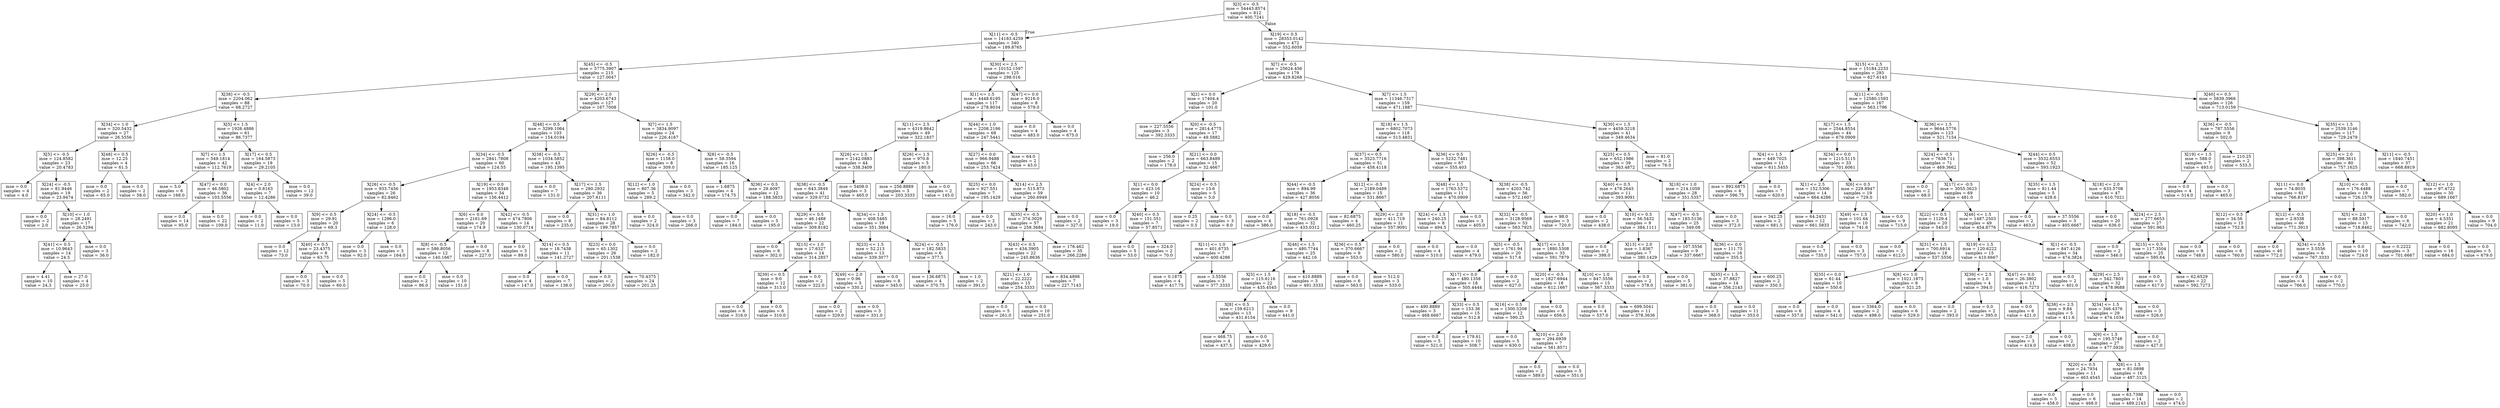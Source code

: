 digraph Tree {
node [shape=box] ;
0 [label="X[3] <= -0.5\nmse = 54443.8574\nsamples = 812\nvalue = 400.7241"] ;
1 [label="X[11] <= -0.5\nmse = 14183.4259\nsamples = 340\nvalue = 189.8765"] ;
0 -> 1 [labeldistance=2.5, labelangle=45, headlabel="True"] ;
2 [label="X[45] <= -0.5\nmse = 5775.3907\nsamples = 215\nvalue = 127.0047"] ;
1 -> 2 ;
3 [label="X[38] <= -0.5\nmse = 2204.062\nsamples = 88\nvalue = 68.2727"] ;
2 -> 3 ;
4 [label="X[34] <= 1.0\nmse = 320.5432\nsamples = 27\nvalue = 26.5556"] ;
3 -> 4 ;
5 [label="X[5] <= -0.5\nmse = 124.8582\nsamples = 23\nvalue = 20.4783"] ;
4 -> 5 ;
6 [label="mse = 0.0\nsamples = 4\nvalue = 4.0"] ;
5 -> 6 ;
7 [label="X[24] <= -0.5\nmse = 81.9446\nsamples = 19\nvalue = 23.9474"] ;
5 -> 7 ;
8 [label="mse = 0.0\nsamples = 2\nvalue = 2.0"] ;
7 -> 8 ;
9 [label="X[10] <= 1.0\nmse = 28.2491\nsamples = 17\nvalue = 26.5294"] ;
7 -> 9 ;
10 [label="X[41] <= 0.5\nmse = 10.9643\nsamples = 14\nvalue = 24.5"] ;
9 -> 10 ;
11 [label="mse = 4.41\nsamples = 10\nvalue = 24.3"] ;
10 -> 11 ;
12 [label="mse = 27.0\nsamples = 4\nvalue = 25.0"] ;
10 -> 12 ;
13 [label="mse = 0.0\nsamples = 3\nvalue = 36.0"] ;
9 -> 13 ;
14 [label="X[48] <= 0.5\nmse = 12.25\nsamples = 4\nvalue = 61.5"] ;
4 -> 14 ;
15 [label="mse = 0.0\nsamples = 2\nvalue = 65.0"] ;
14 -> 15 ;
16 [label="mse = 0.0\nsamples = 2\nvalue = 58.0"] ;
14 -> 16 ;
17 [label="X[5] <= 1.5\nmse = 1926.4886\nsamples = 61\nvalue = 86.7377"] ;
3 -> 17 ;
18 [label="X[7] <= 1.5\nmse = 549.1814\nsamples = 42\nvalue = 112.7619"] ;
17 -> 18 ;
19 [label="mse = 5.0\nsamples = 6\nvalue = 168.0"] ;
18 -> 19 ;
20 [label="X[47] <= 0.0\nmse = 46.5802\nsamples = 36\nvalue = 103.5556"] ;
18 -> 20 ;
21 [label="mse = 0.0\nsamples = 14\nvalue = 95.0"] ;
20 -> 21 ;
22 [label="mse = 0.0\nsamples = 22\nvalue = 109.0"] ;
20 -> 22 ;
23 [label="X[17] <= 0.5\nmse = 164.5873\nsamples = 19\nvalue = 29.2105"] ;
17 -> 23 ;
24 [label="X[4] <= 2.0\nmse = 0.8163\nsamples = 7\nvalue = 12.4286"] ;
23 -> 24 ;
25 [label="mse = 0.0\nsamples = 2\nvalue = 11.0"] ;
24 -> 25 ;
26 [label="mse = 0.0\nsamples = 5\nvalue = 13.0"] ;
24 -> 26 ;
27 [label="mse = 0.0\nsamples = 12\nvalue = 39.0"] ;
23 -> 27 ;
28 [label="X[29] <= 2.0\nmse = 4203.6743\nsamples = 127\nvalue = 167.7008"] ;
2 -> 28 ;
29 [label="X[48] <= 0.5\nmse = 3299.1064\nsamples = 103\nvalue = 154.0194"] ;
28 -> 29 ;
30 [label="X[34] <= -0.5\nmse = 2841.7808\nsamples = 60\nvalue = 124.55"] ;
29 -> 30 ;
31 [label="X[26] <= -0.5\nmse = 933.7456\nsamples = 26\nvalue = 82.8462"] ;
30 -> 31 ;
32 [label="X[9] <= 0.5\nmse = 29.91\nsamples = 20\nvalue = 69.3"] ;
31 -> 32 ;
33 [label="mse = 0.0\nsamples = 12\nvalue = 73.0"] ;
32 -> 33 ;
34 [label="X[40] <= 0.5\nmse = 23.4375\nsamples = 8\nvalue = 63.75"] ;
32 -> 34 ;
35 [label="mse = 0.0\nsamples = 3\nvalue = 70.0"] ;
34 -> 35 ;
36 [label="mse = 0.0\nsamples = 5\nvalue = 60.0"] ;
34 -> 36 ;
37 [label="X[24] <= -0.5\nmse = 1296.0\nsamples = 6\nvalue = 128.0"] ;
31 -> 37 ;
38 [label="mse = 0.0\nsamples = 3\nvalue = 92.0"] ;
37 -> 38 ;
39 [label="mse = 0.0\nsamples = 3\nvalue = 164.0"] ;
37 -> 39 ;
40 [label="X[19] <= 0.0\nmse = 1953.8348\nsamples = 34\nvalue = 156.4412"] ;
30 -> 40 ;
41 [label="X[6] <= 0.0\nmse = 2161.69\nsamples = 20\nvalue = 174.9"] ;
40 -> 41 ;
42 [label="X[8] <= -0.5\nmse = 586.8056\nsamples = 12\nvalue = 140.1667"] ;
41 -> 42 ;
43 [label="mse = 0.0\nsamples = 2\nvalue = 86.0"] ;
42 -> 43 ;
44 [label="mse = 0.0\nsamples = 10\nvalue = 151.0"] ;
42 -> 44 ;
45 [label="mse = 0.0\nsamples = 8\nvalue = 227.0"] ;
41 -> 45 ;
46 [label="X[42] <= -0.5\nmse = 474.7806\nsamples = 14\nvalue = 130.0714"] ;
40 -> 46 ;
47 [label="mse = 0.0\nsamples = 3\nvalue = 89.0"] ;
46 -> 47 ;
48 [label="X[14] <= 0.5\nmse = 18.7438\nsamples = 11\nvalue = 141.2727"] ;
46 -> 48 ;
49 [label="mse = 0.0\nsamples = 4\nvalue = 147.0"] ;
48 -> 49 ;
50 [label="mse = 0.0\nsamples = 7\nvalue = 138.0"] ;
48 -> 50 ;
51 [label="X[38] <= -0.5\nmse = 1034.5852\nsamples = 43\nvalue = 195.1395"] ;
29 -> 51 ;
52 [label="mse = 0.0\nsamples = 7\nvalue = 131.0"] ;
51 -> 52 ;
53 [label="X[17] <= 1.5\nmse = 280.2932\nsamples = 36\nvalue = 207.6111"] ;
51 -> 53 ;
54 [label="mse = 0.0\nsamples = 8\nvalue = 235.0"] ;
53 -> 54 ;
55 [label="X[31] <= 1.0\nmse = 84.8112\nsamples = 28\nvalue = 199.7857"] ;
53 -> 55 ;
56 [label="X[23] <= 0.0\nmse = 65.1302\nsamples = 26\nvalue = 201.1538"] ;
55 -> 56 ;
57 [label="mse = 0.0\nsamples = 2\nvalue = 200.0"] ;
56 -> 57 ;
58 [label="mse = 70.4375\nsamples = 24\nvalue = 201.25"] ;
56 -> 58 ;
59 [label="mse = 0.0\nsamples = 2\nvalue = 182.0"] ;
55 -> 59 ;
60 [label="X[7] <= 1.5\nmse = 3834.9097\nsamples = 24\nvalue = 226.4167"] ;
28 -> 60 ;
61 [label="X[26] <= -0.5\nmse = 1158.0\nsamples = 8\nvalue = 309.0"] ;
60 -> 61 ;
62 [label="X[12] <= 1.0\nmse = 807.36\nsamples = 5\nvalue = 289.2"] ;
61 -> 62 ;
63 [label="mse = 0.0\nsamples = 2\nvalue = 324.0"] ;
62 -> 63 ;
64 [label="mse = 0.0\nsamples = 3\nvalue = 266.0"] ;
62 -> 64 ;
65 [label="mse = 0.0\nsamples = 3\nvalue = 342.0"] ;
61 -> 65 ;
66 [label="X[8] <= -0.5\nmse = 58.3594\nsamples = 16\nvalue = 185.125"] ;
60 -> 66 ;
67 [label="mse = 1.6875\nsamples = 4\nvalue = 174.75"] ;
66 -> 67 ;
68 [label="X[36] <= 0.5\nmse = 29.4097\nsamples = 12\nvalue = 188.5833"] ;
66 -> 68 ;
69 [label="mse = 0.0\nsamples = 7\nvalue = 184.0"] ;
68 -> 69 ;
70 [label="mse = 0.0\nsamples = 5\nvalue = 195.0"] ;
68 -> 70 ;
71 [label="X[30] <= 2.5\nmse = 10152.1597\nsamples = 125\nvalue = 298.016"] ;
1 -> 71 ;
72 [label="X[1] <= 1.5\nmse = 4448.6195\nsamples = 117\nvalue = 278.8034"] ;
71 -> 72 ;
73 [label="X[11] <= 2.5\nmse = 4319.8642\nsamples = 49\nvalue = 322.1837"] ;
72 -> 73 ;
74 [label="X[26] <= 1.5\nmse = 2142.0883\nsamples = 44\nvalue = 338.3409"] ;
73 -> 74 ;
75 [label="X[38] <= -0.5\nmse = 643.3849\nsamples = 41\nvalue = 329.0732"] ;
74 -> 75 ;
76 [label="X[29] <= 0.5\nmse = 46.1488\nsamples = 22\nvalue = 309.8182"] ;
75 -> 76 ;
77 [label="mse = 0.0\nsamples = 8\nvalue = 302.0"] ;
76 -> 77 ;
78 [label="X[13] <= 1.0\nmse = 17.6327\nsamples = 14\nvalue = 314.2857"] ;
76 -> 78 ;
79 [label="X[39] <= 0.5\nmse = 9.0\nsamples = 12\nvalue = 313.0"] ;
78 -> 79 ;
80 [label="mse = 0.0\nsamples = 6\nvalue = 316.0"] ;
79 -> 80 ;
81 [label="mse = 0.0\nsamples = 6\nvalue = 310.0"] ;
79 -> 81 ;
82 [label="mse = 0.0\nsamples = 2\nvalue = 322.0"] ;
78 -> 82 ;
83 [label="X[34] <= 1.5\nmse = 408.5485\nsamples = 19\nvalue = 351.3684"] ;
75 -> 83 ;
84 [label="X[23] <= 1.5\nmse = 52.213\nsamples = 13\nvalue = 339.3077"] ;
83 -> 84 ;
85 [label="X[49] <= 2.0\nmse = 0.96\nsamples = 5\nvalue = 330.2"] ;
84 -> 85 ;
86 [label="mse = 0.0\nsamples = 2\nvalue = 329.0"] ;
85 -> 86 ;
87 [label="mse = 0.0\nsamples = 3\nvalue = 331.0"] ;
85 -> 87 ;
88 [label="mse = 0.0\nsamples = 8\nvalue = 345.0"] ;
84 -> 88 ;
89 [label="X[24] <= -0.5\nmse = 182.5833\nsamples = 6\nvalue = 377.5"] ;
83 -> 89 ;
90 [label="mse = 136.6875\nsamples = 4\nvalue = 370.75"] ;
89 -> 90 ;
91 [label="mse = 1.0\nsamples = 2\nvalue = 391.0"] ;
89 -> 91 ;
92 [label="mse = 5408.0\nsamples = 3\nvalue = 465.0"] ;
74 -> 92 ;
93 [label="X[26] <= 1.5\nmse = 970.8\nsamples = 5\nvalue = 180.0"] ;
73 -> 93 ;
94 [label="mse = 256.8889\nsamples = 3\nvalue = 203.3333"] ;
93 -> 94 ;
95 [label="mse = 0.0\nsamples = 2\nvalue = 145.0"] ;
93 -> 95 ;
96 [label="X[44] <= 1.0\nmse = 2208.2186\nsamples = 68\nvalue = 247.5441"] ;
72 -> 96 ;
97 [label="X[27] <= 0.0\nmse = 966.9488\nsamples = 66\nvalue = 253.7424"] ;
96 -> 97 ;
98 [label="X[25] <= 0.0\nmse = 927.551\nsamples = 7\nvalue = 195.1429"] ;
97 -> 98 ;
99 [label="mse = 16.0\nsamples = 5\nvalue = 176.0"] ;
98 -> 99 ;
100 [label="mse = 0.0\nsamples = 2\nvalue = 243.0"] ;
98 -> 100 ;
101 [label="X[14] <= 2.5\nmse = 515.873\nsamples = 59\nvalue = 260.6949"] ;
97 -> 101 ;
102 [label="X[35] <= -0.5\nmse = 374.3029\nsamples = 57\nvalue = 258.3684"] ;
101 -> 102 ;
103 [label="X[43] <= 0.5\nmse = 434.3905\nsamples = 22\nvalue = 245.8636"] ;
102 -> 103 ;
104 [label="X[21] <= 1.0\nmse = 22.2222\nsamples = 15\nvalue = 254.3333"] ;
103 -> 104 ;
105 [label="mse = 0.0\nsamples = 5\nvalue = 261.0"] ;
104 -> 105 ;
106 [label="mse = 0.0\nsamples = 10\nvalue = 251.0"] ;
104 -> 106 ;
107 [label="mse = 834.4898\nsamples = 7\nvalue = 227.7143"] ;
103 -> 107 ;
108 [label="mse = 176.462\nsamples = 35\nvalue = 266.2286"] ;
102 -> 108 ;
109 [label="mse = 0.0\nsamples = 2\nvalue = 327.0"] ;
101 -> 109 ;
110 [label="mse = 64.0\nsamples = 2\nvalue = 43.0"] ;
96 -> 110 ;
111 [label="X[47] <= 0.0\nmse = 9216.0\nsamples = 8\nvalue = 579.0"] ;
71 -> 111 ;
112 [label="mse = 0.0\nsamples = 4\nvalue = 483.0"] ;
111 -> 112 ;
113 [label="mse = 0.0\nsamples = 4\nvalue = 675.0"] ;
111 -> 113 ;
114 [label="X[19] <= 0.5\nmse = 28353.0142\nsamples = 472\nvalue = 552.6059"] ;
0 -> 114 [labeldistance=2.5, labelangle=-45, headlabel="False"] ;
115 [label="X[7] <= -0.5\nmse = 25624.456\nsamples = 179\nvalue = 429.8268"] ;
114 -> 115 ;
116 [label="X[2] <= 0.0\nmse = 17404.4\nsamples = 20\nvalue = 101.0"] ;
115 -> 116 ;
117 [label="mse = 227.5556\nsamples = 3\nvalue = 392.3333"] ;
116 -> 117 ;
118 [label="X[0] <= -0.5\nmse = 2814.4775\nsamples = 17\nvalue = 49.5882"] ;
116 -> 118 ;
119 [label="mse = 256.0\nsamples = 2\nvalue = 178.0"] ;
118 -> 119 ;
120 [label="X[21] <= 0.0\nmse = 663.8489\nsamples = 15\nvalue = 32.4667"] ;
118 -> 120 ;
121 [label="X[1] <= 0.0\nmse = 423.16\nsamples = 10\nvalue = 46.2"] ;
120 -> 121 ;
122 [label="mse = 0.0\nsamples = 3\nvalue = 19.0"] ;
121 -> 122 ;
123 [label="X[40] <= 0.5\nmse = 151.551\nsamples = 7\nvalue = 57.8571"] ;
121 -> 123 ;
124 [label="mse = 0.0\nsamples = 5\nvalue = 53.0"] ;
123 -> 124 ;
125 [label="mse = 324.0\nsamples = 2\nvalue = 70.0"] ;
123 -> 125 ;
126 [label="X[24] <= 0.5\nmse = 13.6\nsamples = 5\nvalue = 5.0"] ;
120 -> 126 ;
127 [label="mse = 0.25\nsamples = 2\nvalue = 0.5"] ;
126 -> 127 ;
128 [label="mse = 0.0\nsamples = 3\nvalue = 8.0"] ;
126 -> 128 ;
129 [label="X[7] <= 1.5\nmse = 11346.7317\nsamples = 159\nvalue = 471.1887"] ;
115 -> 129 ;
130 [label="X[18] <= 1.5\nmse = 6802.7073\nsamples = 118\nvalue = 513.4831"] ;
129 -> 130 ;
131 [label="X[37] <= 0.5\nmse = 3523.7716\nsamples = 51\nvalue = 458.4118"] ;
130 -> 131 ;
132 [label="X[44] <= -0.5\nmse = 894.99\nsamples = 36\nvalue = 427.8056"] ;
131 -> 132 ;
133 [label="mse = 0.0\nsamples = 4\nvalue = 386.0"] ;
132 -> 133 ;
134 [label="X[18] <= -0.5\nmse = 761.0928\nsamples = 32\nvalue = 433.0312"] ;
132 -> 134 ;
135 [label="X[11] <= 1.0\nmse = 401.6735\nsamples = 7\nvalue = 400.4286"] ;
134 -> 135 ;
136 [label="mse = 0.1875\nsamples = 4\nvalue = 417.75"] ;
135 -> 136 ;
137 [label="mse = 3.5556\nsamples = 3\nvalue = 377.3333"] ;
135 -> 137 ;
138 [label="X[46] <= 1.5\nmse = 480.7744\nsamples = 25\nvalue = 442.16"] ;
134 -> 138 ;
139 [label="X[5] <= 1.5\nmse = 115.6116\nsamples = 22\nvalue = 435.4545"] ;
138 -> 139 ;
140 [label="X[8] <= 0.5\nmse = 159.6213\nsamples = 13\nvalue = 431.6154"] ;
139 -> 140 ;
141 [label="mse = 468.75\nsamples = 4\nvalue = 437.5"] ;
140 -> 141 ;
142 [label="mse = 0.0\nsamples = 9\nvalue = 429.0"] ;
140 -> 142 ;
143 [label="mse = 0.0\nsamples = 9\nvalue = 441.0"] ;
139 -> 143 ;
144 [label="mse = 410.8889\nsamples = 3\nvalue = 491.3333"] ;
138 -> 144 ;
145 [label="X[12] <= -0.5\nmse = 2189.0489\nsamples = 15\nvalue = 531.8667"] ;
131 -> 145 ;
146 [label="mse = 82.6875\nsamples = 4\nvalue = 460.25"] ;
145 -> 146 ;
147 [label="X[29] <= 2.0\nmse = 411.719\nsamples = 11\nvalue = 557.9091"] ;
145 -> 147 ;
148 [label="X[36] <= 0.5\nmse = 370.6667\nsamples = 9\nvalue = 553.0"] ;
147 -> 148 ;
149 [label="mse = 0.0\nsamples = 6\nvalue = 563.0"] ;
148 -> 149 ;
150 [label="mse = 512.0\nsamples = 3\nvalue = 533.0"] ;
148 -> 150 ;
151 [label="mse = 0.0\nsamples = 2\nvalue = 580.0"] ;
147 -> 151 ;
152 [label="X[36] <= 0.5\nmse = 5232.7481\nsamples = 67\nvalue = 555.403"] ;
130 -> 152 ;
153 [label="X[48] <= 1.5\nmse = 1763.5372\nsamples = 11\nvalue = 470.0909"] ;
152 -> 153 ;
154 [label="X[24] <= 1.5\nmse = 240.25\nsamples = 8\nvalue = 494.5"] ;
153 -> 154 ;
155 [label="mse = 0.0\nsamples = 4\nvalue = 510.0"] ;
154 -> 155 ;
156 [label="mse = 0.0\nsamples = 4\nvalue = 479.0"] ;
154 -> 156 ;
157 [label="mse = 0.0\nsamples = 3\nvalue = 405.0"] ;
153 -> 157 ;
158 [label="X[38] <= -0.5\nmse = 4203.742\nsamples = 56\nvalue = 572.1607"] ;
152 -> 158 ;
159 [label="X[32] <= -0.5\nmse = 3128.9569\nsamples = 53\nvalue = 563.7925"] ;
158 -> 159 ;
160 [label="X[5] <= -0.5\nmse = 1761.94\nsamples = 20\nvalue = 517.6"] ;
159 -> 160 ;
161 [label="X[17] <= 0.0\nmse = 480.1358\nsamples = 18\nvalue = 505.4444"] ;
160 -> 161 ;
162 [label="mse = 490.8889\nsamples = 3\nvalue = 468.6667"] ;
161 -> 162 ;
163 [label="X[33] <= 0.5\nmse = 153.36\nsamples = 15\nvalue = 512.8"] ;
161 -> 163 ;
164 [label="mse = 0.0\nsamples = 5\nvalue = 521.0"] ;
163 -> 164 ;
165 [label="mse = 179.61\nsamples = 10\nvalue = 508.7"] ;
163 -> 165 ;
166 [label="mse = 0.0\nsamples = 2\nvalue = 627.0"] ;
160 -> 166 ;
167 [label="X[17] <= 1.5\nmse = 1880.5308\nsamples = 33\nvalue = 591.7879"] ;
159 -> 167 ;
168 [label="X[20] <= -0.5\nmse = 1827.6944\nsamples = 18\nvalue = 612.1667"] ;
167 -> 168 ;
169 [label="X[16] <= 0.5\nmse = 1300.5208\nsamples = 12\nvalue = 590.25"] ;
168 -> 169 ;
170 [label="mse = 0.0\nsamples = 5\nvalue = 630.0"] ;
169 -> 170 ;
171 [label="X[10] <= 2.0\nmse = 294.6939\nsamples = 7\nvalue = 561.8571"] ;
169 -> 171 ;
172 [label="mse = 0.0\nsamples = 2\nvalue = 589.0"] ;
171 -> 172 ;
173 [label="mse = 0.0\nsamples = 5\nvalue = 551.0"] ;
171 -> 173 ;
174 [label="mse = 0.0\nsamples = 6\nvalue = 656.0"] ;
168 -> 174 ;
175 [label="X[10] <= 1.0\nmse = 847.5556\nsamples = 15\nvalue = 567.3333"] ;
167 -> 175 ;
176 [label="mse = 0.0\nsamples = 4\nvalue = 537.0"] ;
175 -> 176 ;
177 [label="mse = 699.5041\nsamples = 11\nvalue = 578.3636"] ;
175 -> 177 ;
178 [label="mse = 98.0\nsamples = 3\nvalue = 720.0"] ;
158 -> 178 ;
179 [label="X[30] <= 1.5\nmse = 4459.3218\nsamples = 41\nvalue = 349.4634"] ;
129 -> 179 ;
180 [label="X[25] <= 0.5\nmse = 652.1986\nsamples = 39\nvalue = 363.4872"] ;
179 -> 180 ;
181 [label="X[40] <= 0.5\nmse = 478.2645\nsamples = 11\nvalue = 393.9091"] ;
180 -> 181 ;
182 [label="mse = 0.0\nsamples = 2\nvalue = 438.0"] ;
181 -> 182 ;
183 [label="X[10] <= 0.5\nmse = 56.5432\nsamples = 9\nvalue = 384.1111"] ;
181 -> 183 ;
184 [label="mse = 0.0\nsamples = 2\nvalue = 398.0"] ;
183 -> 184 ;
185 [label="X[13] <= 2.0\nmse = 1.8367\nsamples = 7\nvalue = 380.1429"] ;
183 -> 185 ;
186 [label="mse = 0.0\nsamples = 2\nvalue = 378.0"] ;
185 -> 186 ;
187 [label="mse = 0.0\nsamples = 5\nvalue = 381.0"] ;
185 -> 187 ;
188 [label="X[18] <= 1.0\nmse = 214.1059\nsamples = 28\nvalue = 351.5357"] ;
180 -> 188 ;
189 [label="X[47] <= -0.5\nmse = 183.5136\nsamples = 25\nvalue = 349.08"] ;
188 -> 189 ;
190 [label="mse = 107.5556\nsamples = 9\nvalue = 337.6667"] ;
189 -> 190 ;
191 [label="X[36] <= 0.0\nmse = 111.75\nsamples = 16\nvalue = 355.5"] ;
189 -> 191 ;
192 [label="X[35] <= 1.5\nmse = 37.8827\nsamples = 14\nvalue = 356.2143"] ;
191 -> 192 ;
193 [label="mse = 0.0\nsamples = 3\nvalue = 368.0"] ;
192 -> 193 ;
194 [label="mse = 0.0\nsamples = 11\nvalue = 353.0"] ;
192 -> 194 ;
195 [label="mse = 600.25\nsamples = 2\nvalue = 350.5"] ;
191 -> 195 ;
196 [label="mse = 0.0\nsamples = 3\nvalue = 372.0"] ;
188 -> 196 ;
197 [label="mse = 81.0\nsamples = 2\nvalue = 76.0"] ;
179 -> 197 ;
198 [label="X[15] <= 2.5\nmse = 15184.2233\nsamples = 293\nvalue = 627.6143"] ;
114 -> 198 ;
199 [label="X[11] <= -0.5\nmse = 12580.1593\nsamples = 167\nvalue = 563.1796"] ;
198 -> 199 ;
200 [label="X[17] <= 1.5\nmse = 2544.8554\nsamples = 44\nvalue = 679.0909"] ;
199 -> 200 ;
201 [label="X[4] <= 1.5\nmse = 449.7025\nsamples = 11\nvalue = 611.5455"] ;
200 -> 201 ;
202 [label="mse = 892.6875\nsamples = 4\nvalue = 596.75"] ;
201 -> 202 ;
203 [label="mse = 0.0\nsamples = 7\nvalue = 620.0"] ;
201 -> 203 ;
204 [label="X[34] <= 0.0\nmse = 1215.5115\nsamples = 33\nvalue = 701.6061"] ;
200 -> 204 ;
205 [label="X[1] <= 2.5\nmse = 152.5306\nsamples = 14\nvalue = 664.4286"] ;
204 -> 205 ;
206 [label="mse = 342.25\nsamples = 2\nvalue = 681.5"] ;
205 -> 206 ;
207 [label="mse = 64.2431\nsamples = 12\nvalue = 661.5833"] ;
205 -> 207 ;
208 [label="X[6] <= 0.5\nmse = 229.8947\nsamples = 19\nvalue = 729.0"] ;
204 -> 208 ;
209 [label="X[49] <= 1.5\nmse = 101.64\nsamples = 10\nvalue = 741.6"] ;
208 -> 209 ;
210 [label="mse = 0.0\nsamples = 7\nvalue = 735.0"] ;
209 -> 210 ;
211 [label="mse = 0.0\nsamples = 3\nvalue = 757.0"] ;
209 -> 211 ;
212 [label="mse = 0.0\nsamples = 9\nvalue = 715.0"] ;
208 -> 212 ;
213 [label="X[36] <= 1.5\nmse = 9644.5776\nsamples = 123\nvalue = 521.7154"] ;
199 -> 213 ;
214 [label="X[24] <= -0.5\nmse = 7638.711\nsamples = 71\nvalue = 469.3662"] ;
213 -> 214 ;
215 [label="mse = 0.0\nsamples = 2\nvalue = 68.0"] ;
214 -> 215 ;
216 [label="X[17] <= -0.5\nmse = 3055.3623\nsamples = 69\nvalue = 481.0"] ;
214 -> 216 ;
217 [label="X[22] <= 0.5\nmse = 1129.4\nsamples = 20\nvalue = 545.0"] ;
216 -> 217 ;
218 [label="mse = 0.0\nsamples = 2\nvalue = 612.0"] ;
217 -> 218 ;
219 [label="X[31] <= 1.5\nmse = 700.6914\nsamples = 18\nvalue = 537.5556"] ;
217 -> 219 ;
220 [label="X[35] <= 0.0\nmse = 61.44\nsamples = 10\nvalue = 550.6"] ;
219 -> 220 ;
221 [label="mse = 0.0\nsamples = 6\nvalue = 557.0"] ;
220 -> 221 ;
222 [label="mse = 0.0\nsamples = 4\nvalue = 541.0"] ;
220 -> 222 ;
223 [label="X[8] <= 1.0\nmse = 1021.1875\nsamples = 8\nvalue = 521.25"] ;
219 -> 223 ;
224 [label="mse = 3364.0\nsamples = 2\nvalue = 498.0"] ;
223 -> 224 ;
225 [label="mse = 0.0\nsamples = 6\nvalue = 529.0"] ;
223 -> 225 ;
226 [label="X[46] <= 1.5\nmse = 1487.2503\nsamples = 49\nvalue = 454.8776"] ;
216 -> 226 ;
227 [label="X[19] <= 1.5\nmse = 120.6222\nsamples = 15\nvalue = 410.6667"] ;
226 -> 227 ;
228 [label="X[39] <= 2.5\nmse = 1.0\nsamples = 4\nvalue = 394.0"] ;
227 -> 228 ;
229 [label="mse = 0.0\nsamples = 2\nvalue = 393.0"] ;
228 -> 229 ;
230 [label="mse = 0.0\nsamples = 2\nvalue = 395.0"] ;
228 -> 230 ;
231 [label="X[47] <= 0.0\nmse = 26.3802\nsamples = 11\nvalue = 416.7273"] ;
227 -> 231 ;
232 [label="mse = 0.0\nsamples = 6\nvalue = 421.0"] ;
231 -> 232 ;
233 [label="X[38] <= 2.5\nmse = 9.84\nsamples = 5\nvalue = 411.6"] ;
231 -> 233 ;
234 [label="mse = 2.0\nsamples = 3\nvalue = 414.0"] ;
233 -> 234 ;
235 [label="mse = 0.0\nsamples = 2\nvalue = 408.0"] ;
233 -> 235 ;
236 [label="X[1] <= -0.5\nmse = 847.4126\nsamples = 34\nvalue = 474.3824"] ;
226 -> 236 ;
237 [label="mse = 0.0\nsamples = 2\nvalue = 401.0"] ;
236 -> 237 ;
238 [label="X[29] <= 2.5\nmse = 542.7803\nsamples = 32\nvalue = 478.9688"] ;
236 -> 238 ;
239 [label="X[34] <= 1.5\nmse = 346.4376\nsamples = 29\nvalue = 474.1034"] ;
238 -> 239 ;
240 [label="X[9] <= 1.5\nmse = 195.5748\nsamples = 27\nvalue = 477.5926"] ;
239 -> 240 ;
241 [label="X[20] <= 0.5\nmse = 24.7934\nsamples = 11\nvalue = 463.4545"] ;
240 -> 241 ;
242 [label="mse = 0.0\nsamples = 5\nvalue = 458.0"] ;
241 -> 242 ;
243 [label="mse = 0.0\nsamples = 6\nvalue = 468.0"] ;
241 -> 243 ;
244 [label="X[8] <= 1.5\nmse = 81.0898\nsamples = 16\nvalue = 487.3125"] ;
240 -> 244 ;
245 [label="mse = 63.7398\nsamples = 14\nvalue = 489.2143"] ;
244 -> 245 ;
246 [label="mse = 0.0\nsamples = 2\nvalue = 474.0"] ;
244 -> 246 ;
247 [label="mse = 0.0\nsamples = 2\nvalue = 427.0"] ;
239 -> 247 ;
248 [label="mse = 0.0\nsamples = 3\nvalue = 526.0"] ;
238 -> 248 ;
249 [label="X[44] <= 0.5\nmse = 3532.6553\nsamples = 52\nvalue = 593.1923"] ;
213 -> 249 ;
250 [label="X[35] <= 1.5\nmse = 811.44\nsamples = 5\nvalue = 428.6"] ;
249 -> 250 ;
251 [label="mse = 0.0\nsamples = 2\nvalue = 463.0"] ;
250 -> 251 ;
252 [label="mse = 37.5556\nsamples = 3\nvalue = 405.6667"] ;
250 -> 252 ;
253 [label="X[18] <= 2.0\nmse = 633.5708\nsamples = 47\nvalue = 610.7021"] ;
249 -> 253 ;
254 [label="mse = 0.0\nsamples = 20\nvalue = 636.0"] ;
253 -> 254 ;
255 [label="X[24] <= 2.5\nmse = 277.6653\nsamples = 27\nvalue = 591.963"] ;
253 -> 255 ;
256 [label="mse = 0.0\nsamples = 2\nvalue = 546.0"] ;
255 -> 256 ;
257 [label="X[15] <= 0.5\nmse = 117.3504\nsamples = 25\nvalue = 595.64"] ;
255 -> 257 ;
258 [label="mse = 0.0\nsamples = 3\nvalue = 617.0"] ;
257 -> 258 ;
259 [label="mse = 62.6529\nsamples = 22\nvalue = 592.7273"] ;
257 -> 259 ;
260 [label="X[40] <= 0.5\nmse = 5839.3966\nsamples = 126\nvalue = 713.0159"] ;
198 -> 260 ;
261 [label="X[36] <= -0.5\nmse = 787.5556\nsamples = 9\nvalue = 502.0"] ;
260 -> 261 ;
262 [label="X[19] <= 1.5\nmse = 588.0\nsamples = 7\nvalue = 493.0"] ;
261 -> 262 ;
263 [label="mse = 0.0\nsamples = 4\nvalue = 514.0"] ;
262 -> 263 ;
264 [label="mse = 0.0\nsamples = 3\nvalue = 465.0"] ;
262 -> 264 ;
265 [label="mse = 210.25\nsamples = 2\nvalue = 533.5"] ;
261 -> 265 ;
266 [label="X[35] <= 1.5\nmse = 2539.3146\nsamples = 117\nvalue = 729.2479"] ;
260 -> 266 ;
267 [label="X[25] <= 2.0\nmse = 398.3611\nsamples = 80\nvalue = 757.1625"] ;
266 -> 267 ;
268 [label="X[11] <= 0.0\nmse = 74.8035\nsamples = 61\nvalue = 766.8197"] ;
267 -> 268 ;
269 [label="X[12] <= 0.5\nmse = 34.56\nsamples = 15\nvalue = 752.8"] ;
268 -> 269 ;
270 [label="mse = 0.0\nsamples = 9\nvalue = 748.0"] ;
269 -> 270 ;
271 [label="mse = 0.0\nsamples = 6\nvalue = 760.0"] ;
269 -> 271 ;
272 [label="X[12] <= -0.5\nmse = 2.9338\nsamples = 46\nvalue = 771.3913"] ;
268 -> 272 ;
273 [label="mse = 0.0\nsamples = 40\nvalue = 772.0"] ;
272 -> 273 ;
274 [label="X[34] <= 0.5\nmse = 3.5556\nsamples = 6\nvalue = 767.3333"] ;
272 -> 274 ;
275 [label="mse = 0.0\nsamples = 4\nvalue = 766.0"] ;
274 -> 275 ;
276 [label="mse = 0.0\nsamples = 2\nvalue = 770.0"] ;
274 -> 276 ;
277 [label="X[10] <= -0.5\nmse = 176.4488\nsamples = 19\nvalue = 726.1579"] ;
267 -> 277 ;
278 [label="X[5] <= 2.0\nmse = 88.5917\nsamples = 13\nvalue = 718.8462"] ;
277 -> 278 ;
279 [label="mse = 0.0\nsamples = 10\nvalue = 724.0"] ;
278 -> 279 ;
280 [label="mse = 0.2222\nsamples = 3\nvalue = 701.6667"] ;
278 -> 280 ;
281 [label="mse = 0.0\nsamples = 6\nvalue = 742.0"] ;
277 -> 281 ;
282 [label="X[11] <= -0.5\nmse = 1840.7451\nsamples = 37\nvalue = 668.8919"] ;
266 -> 282 ;
283 [label="mse = 0.0\nsamples = 7\nvalue = 582.0"] ;
282 -> 283 ;
284 [label="X[12] <= 1.0\nmse = 97.4722\nsamples = 30\nvalue = 689.1667"] ;
282 -> 284 ;
285 [label="X[20] <= 1.0\nmse = 4.5351\nsamples = 21\nvalue = 682.8095"] ;
284 -> 285 ;
286 [label="mse = 0.0\nsamples = 16\nvalue = 684.0"] ;
285 -> 286 ;
287 [label="mse = 0.0\nsamples = 5\nvalue = 679.0"] ;
285 -> 287 ;
288 [label="mse = 0.0\nsamples = 9\nvalue = 704.0"] ;
284 -> 288 ;
}